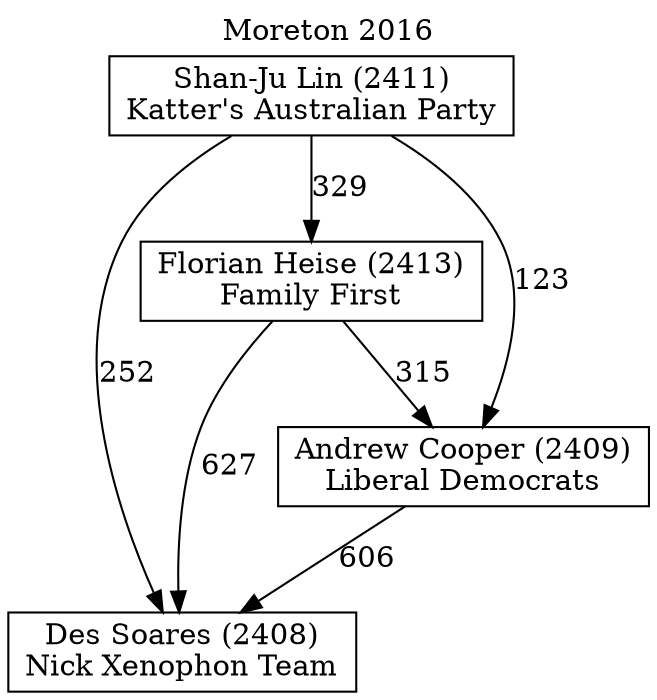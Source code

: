 // House preference flow
digraph "Des Soares (2408)_Moreton_2016" {
	graph [label="Moreton 2016" labelloc=t mclimit=10]
	node [shape=box]
	"Florian Heise (2413)" [label="Florian Heise (2413)
Family First"]
	"Shan-Ju Lin (2411)" [label="Shan-Ju Lin (2411)
Katter's Australian Party"]
	"Des Soares (2408)" [label="Des Soares (2408)
Nick Xenophon Team"]
	"Andrew Cooper (2409)" [label="Andrew Cooper (2409)
Liberal Democrats"]
	"Shan-Ju Lin (2411)" -> "Des Soares (2408)" [label=252]
	"Shan-Ju Lin (2411)" -> "Andrew Cooper (2409)" [label=123]
	"Florian Heise (2413)" -> "Andrew Cooper (2409)" [label=315]
	"Shan-Ju Lin (2411)" -> "Florian Heise (2413)" [label=329]
	"Andrew Cooper (2409)" -> "Des Soares (2408)" [label=606]
	"Florian Heise (2413)" -> "Des Soares (2408)" [label=627]
}
